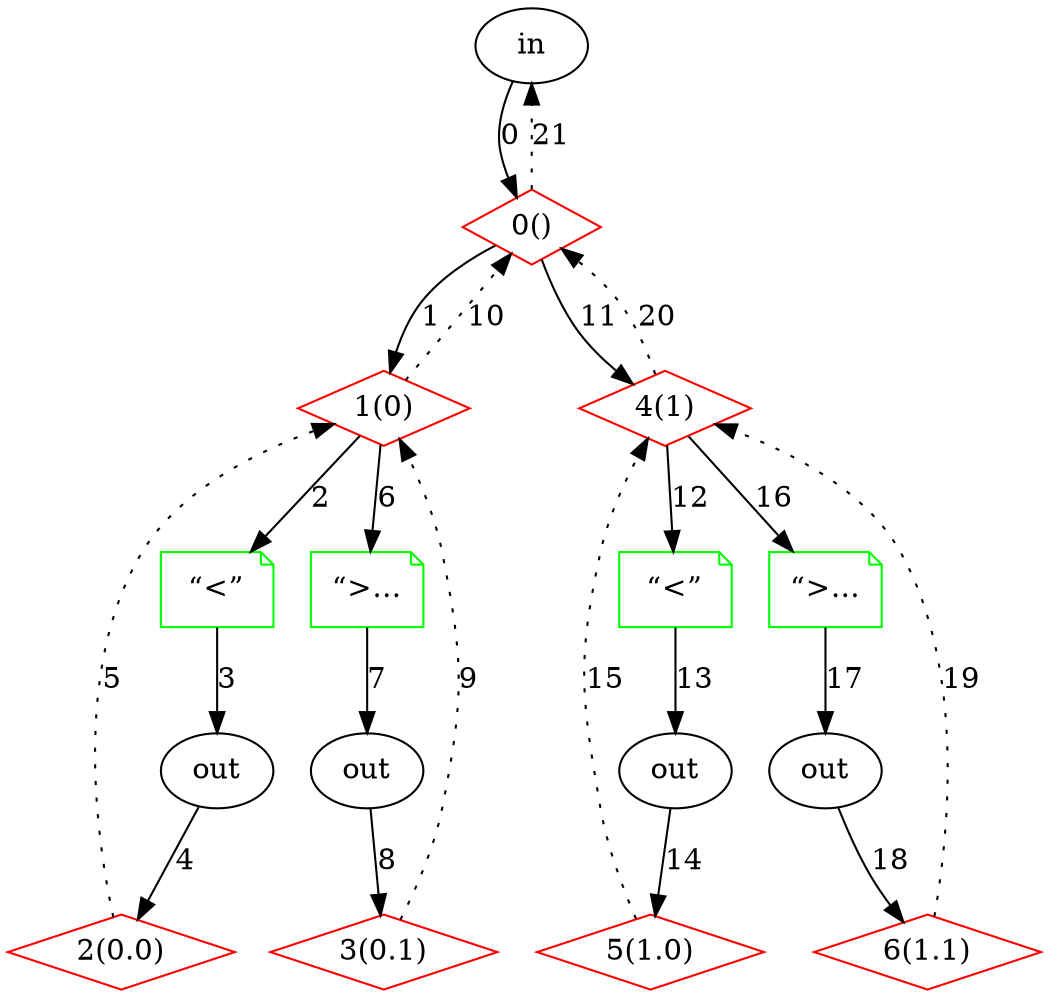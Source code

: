 digraph JEG {
  rankdir=TB;
  49 [label = "in", shape = "ellipse"];
  50 [label = "0()", shape = "diamond", color = "red"];
  51 [label = "1(0)", shape = "diamond", color = "red"];
  52 [label = "“<”", shape = "note", color = "green"];
  53 [label = "out", shape = "ellipse"];
  54 [label = "2(0.0)", shape = "diamond", color = "red"];
  55 [label = "“>…", shape = "note", color = "green"];
  56 [label = "out", shape = "ellipse"];
  57 [label = "3(0.1)", shape = "diamond", color = "red"];
  58 [label = "4(1)", shape = "diamond", color = "red"];
  59 [label = "“<”", shape = "note", color = "green"];
  60 [label = "out", shape = "ellipse"];
  61 [label = "5(1.0)", shape = "diamond", color = "red"];
  62 [label = "“>…", shape = "note", color = "green"];
  63 [label = "out", shape = "ellipse"];
  64 [label = "6(1.1)", shape = "diamond", color = "red"];
  49 -> 50 [ label = "0", style = "solid" ];
  50 -> 51 [ label = "1", style = "solid" ];
  51 -> 52 [ label = "2", style = "solid" ];
  52 -> 53 [ label = "3", style = "solid" ];
  53 -> 54 [ label = "4", style = "solid" ];
  54 -> 51 [ label = "5", style = "dotted" ];
  51 -> 55 [ label = "6", style = "solid" ];
  55 -> 56 [ label = "7", style = "solid" ];
  56 -> 57 [ label = "8", style = "solid" ];
  57 -> 51 [ label = "9", style = "dotted" ];
  51 -> 50 [ label = "10", style = "dotted" ];
  50 -> 58 [ label = "11", style = "solid" ];
  58 -> 59 [ label = "12", style = "solid" ];
  59 -> 60 [ label = "13", style = "solid" ];
  60 -> 61 [ label = "14", style = "solid" ];
  61 -> 58 [ label = "15", style = "dotted" ];
  58 -> 62 [ label = "16", style = "solid" ];
  62 -> 63 [ label = "17", style = "solid" ];
  63 -> 64 [ label = "18", style = "solid" ];
  64 -> 58 [ label = "19", style = "dotted" ];
  58 -> 50 [ label = "20", style = "dotted" ];
  50 -> 49 [ label = "21", style = "dotted" ];
}
